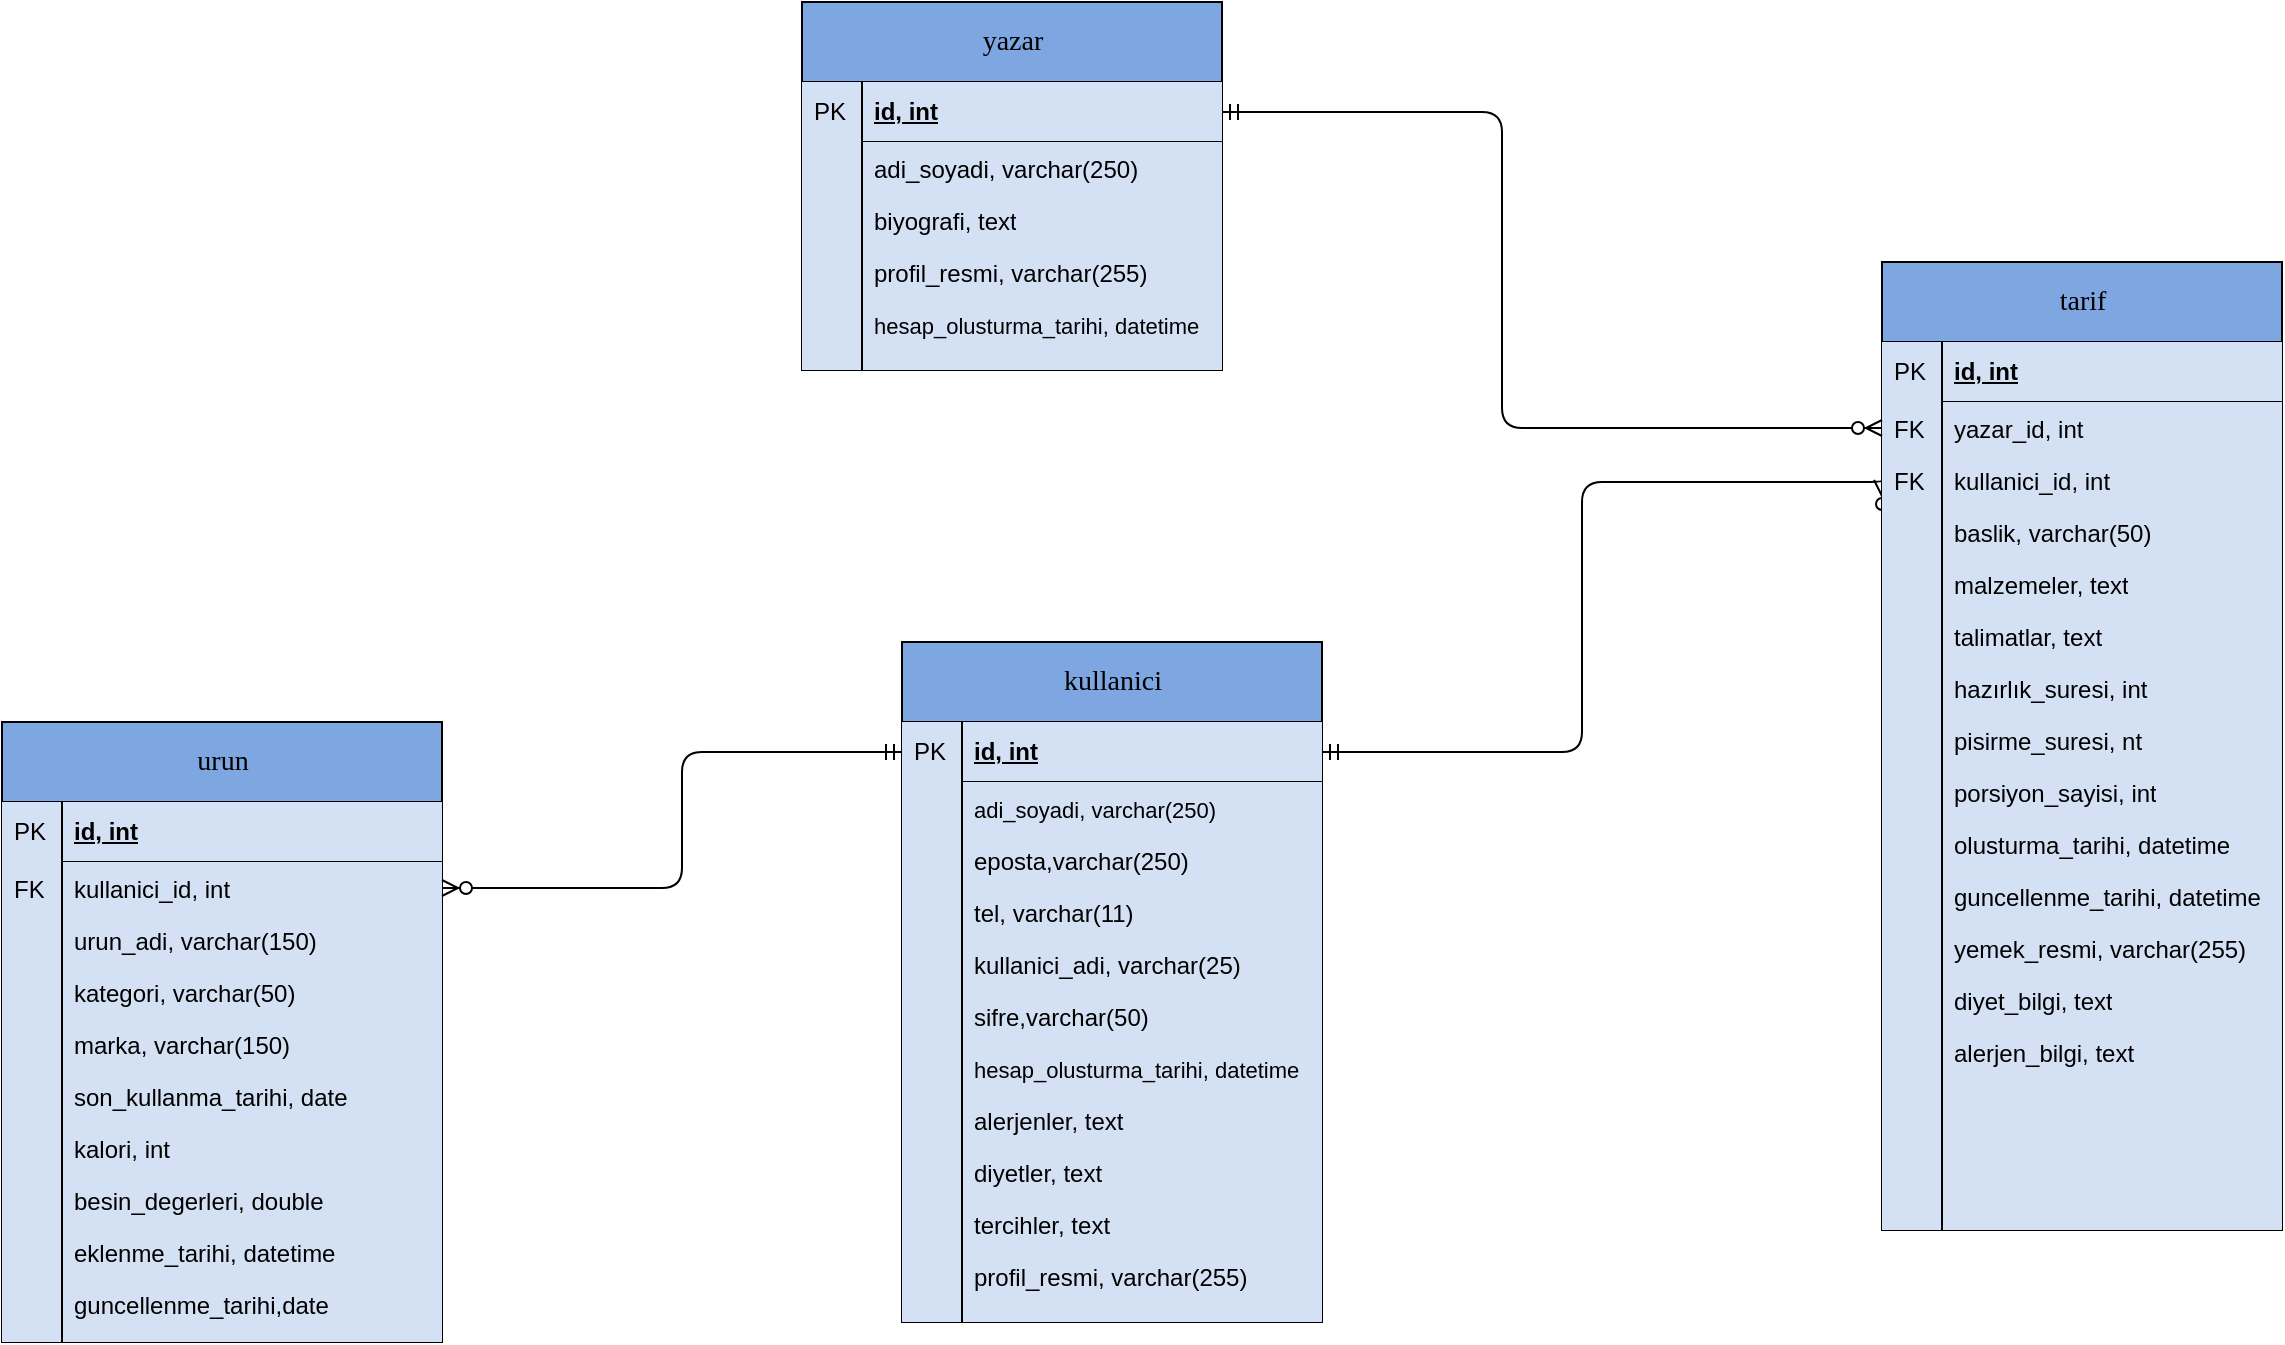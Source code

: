 <mxfile version="24.1.0" type="device">
  <diagram name="Page-1" id="e56a1550-8fbb-45ad-956c-1786394a9013">
    <mxGraphModel dx="1713" dy="1571" grid="1" gridSize="10" guides="1" tooltips="1" connect="1" arrows="1" fold="1" page="1" pageScale="1" pageWidth="1100" pageHeight="850" background="none" math="0" shadow="0">
      <root>
        <mxCell id="0" />
        <mxCell id="1" parent="0" />
        <mxCell id="2e49270ec7c68f3f-58" value="" style="edgeStyle=orthogonalEdgeStyle;html=1;endArrow=ERzeroToMany;startArrow=ERmandOne;labelBackgroundColor=none;fontFamily=Verdana;fontSize=14;entryX=0;entryY=0.5;entryDx=0;entryDy=0;exitX=1;exitY=0.5;exitDx=0;exitDy=0;fillColor=#D4E1F5;" parent="1" source="vMmtyB95VaC7h1viAyWy-76" target="vMmtyB95VaC7h1viAyWy-57" edge="1">
          <mxGeometry width="100" height="100" relative="1" as="geometry">
            <mxPoint x="330" y="286" as="sourcePoint" />
            <mxPoint x="610" y="150" as="targetPoint" />
            <Array as="points">
              <mxPoint x="410" y="275" />
              <mxPoint x="410" y="140" />
            </Array>
          </mxGeometry>
        </mxCell>
        <mxCell id="vMmtyB95VaC7h1viAyWy-29" value="urun" style="swimlane;html=1;fontStyle=0;childLayout=stackLayout;horizontal=1;startSize=40;fillColor=#7EA6E0;horizontalStack=0;resizeParent=1;resizeLast=0;collapsible=1;marginBottom=0;swimlaneFillColor=#ffffff;align=center;rounded=0;shadow=0;comic=0;labelBackgroundColor=none;strokeWidth=1;fontFamily=Verdana;fontSize=14" parent="1" vertex="1">
          <mxGeometry x="-380" y="260" width="220" height="310" as="geometry" />
        </mxCell>
        <mxCell id="vMmtyB95VaC7h1viAyWy-30" value="id, int" style="shape=partialRectangle;top=0;left=0;right=0;bottom=1;html=1;align=left;verticalAlign=middle;fillColor=#D4E1F5;spacingLeft=34;spacingRight=4;whiteSpace=wrap;overflow=hidden;rotatable=0;points=[[0,0.5],[1,0.5]];portConstraint=eastwest;dropTarget=0;fontStyle=5;" parent="vMmtyB95VaC7h1viAyWy-29" vertex="1">
          <mxGeometry y="40" width="220" height="30" as="geometry" />
        </mxCell>
        <mxCell id="vMmtyB95VaC7h1viAyWy-31" value="PK" style="shape=partialRectangle;top=0;left=0;bottom=0;html=1;fillColor=#D4E1F5;align=left;verticalAlign=middle;spacingLeft=4;spacingRight=4;whiteSpace=wrap;overflow=hidden;rotatable=0;points=[];portConstraint=eastwest;part=1;" parent="vMmtyB95VaC7h1viAyWy-30" vertex="1" connectable="0">
          <mxGeometry width="30" height="30" as="geometry" />
        </mxCell>
        <mxCell id="vMmtyB95VaC7h1viAyWy-32" value="kullanici_id, int" style="shape=partialRectangle;top=0;left=0;right=0;bottom=0;html=1;align=left;verticalAlign=top;fillColor=#D4E1F5;spacingLeft=34;spacingRight=4;whiteSpace=wrap;overflow=hidden;rotatable=0;points=[[0,0.5],[1,0.5]];portConstraint=eastwest;dropTarget=0;" parent="vMmtyB95VaC7h1viAyWy-29" vertex="1">
          <mxGeometry y="70" width="220" height="26" as="geometry" />
        </mxCell>
        <mxCell id="vMmtyB95VaC7h1viAyWy-33" value="FK" style="shape=partialRectangle;top=0;left=0;bottom=0;html=1;fillColor=#D4E1F5;align=left;verticalAlign=top;spacingLeft=4;spacingRight=4;whiteSpace=wrap;overflow=hidden;rotatable=0;points=[];portConstraint=eastwest;part=1;" parent="vMmtyB95VaC7h1viAyWy-32" vertex="1" connectable="0">
          <mxGeometry width="30" height="26" as="geometry" />
        </mxCell>
        <mxCell id="vMmtyB95VaC7h1viAyWy-34" value="urun_adi, varchar(150)" style="shape=partialRectangle;top=0;left=0;right=0;bottom=0;html=1;align=left;verticalAlign=top;fillColor=#D4E1F5;spacingLeft=34;spacingRight=4;whiteSpace=wrap;overflow=hidden;rotatable=0;points=[[0,0.5],[1,0.5]];portConstraint=eastwest;dropTarget=0;" parent="vMmtyB95VaC7h1viAyWy-29" vertex="1">
          <mxGeometry y="96" width="220" height="26" as="geometry" />
        </mxCell>
        <mxCell id="vMmtyB95VaC7h1viAyWy-35" value="" style="shape=partialRectangle;top=0;left=0;bottom=0;html=1;fillColor=#D4E1F5;align=left;verticalAlign=top;spacingLeft=4;spacingRight=4;whiteSpace=wrap;overflow=hidden;rotatable=0;points=[];portConstraint=eastwest;part=1;" parent="vMmtyB95VaC7h1viAyWy-34" vertex="1" connectable="0">
          <mxGeometry width="30" height="26" as="geometry" />
        </mxCell>
        <mxCell id="vMmtyB95VaC7h1viAyWy-36" value="kategori, varchar(50)" style="shape=partialRectangle;top=0;left=0;right=0;bottom=0;html=1;align=left;verticalAlign=top;fillColor=#D4E1F5;spacingLeft=34;spacingRight=4;whiteSpace=wrap;overflow=hidden;rotatable=0;points=[[0,0.5],[1,0.5]];portConstraint=eastwest;dropTarget=0;" parent="vMmtyB95VaC7h1viAyWy-29" vertex="1">
          <mxGeometry y="122" width="220" height="26" as="geometry" />
        </mxCell>
        <mxCell id="vMmtyB95VaC7h1viAyWy-37" value="" style="shape=partialRectangle;top=0;left=0;bottom=0;html=1;fillColor=#D4E1F5;align=left;verticalAlign=top;spacingLeft=4;spacingRight=4;whiteSpace=wrap;overflow=hidden;rotatable=0;points=[];portConstraint=eastwest;part=1;" parent="vMmtyB95VaC7h1viAyWy-36" vertex="1" connectable="0">
          <mxGeometry width="30" height="26" as="geometry" />
        </mxCell>
        <mxCell id="Bf_x3pgIbIzI3Hy1aLUP-1" value="marka, varchar(150)" style="shape=partialRectangle;top=0;left=0;right=0;bottom=0;html=1;align=left;verticalAlign=top;fillColor=#D4E1F5;spacingLeft=34;spacingRight=4;whiteSpace=wrap;overflow=hidden;rotatable=0;points=[[0,0.5],[1,0.5]];portConstraint=eastwest;dropTarget=0;" vertex="1" parent="vMmtyB95VaC7h1viAyWy-29">
          <mxGeometry y="148" width="220" height="26" as="geometry" />
        </mxCell>
        <mxCell id="Bf_x3pgIbIzI3Hy1aLUP-2" value="" style="shape=partialRectangle;top=0;left=0;bottom=0;html=1;fillColor=#D4E1F5;align=left;verticalAlign=top;spacingLeft=4;spacingRight=4;whiteSpace=wrap;overflow=hidden;rotatable=0;points=[];portConstraint=eastwest;part=1;" vertex="1" connectable="0" parent="Bf_x3pgIbIzI3Hy1aLUP-1">
          <mxGeometry width="30" height="26" as="geometry" />
        </mxCell>
        <mxCell id="vMmtyB95VaC7h1viAyWy-38" value="son_kullanma_tarihi, date" style="shape=partialRectangle;top=0;left=0;right=0;bottom=0;html=1;align=left;verticalAlign=top;fillColor=#D4E1F5;spacingLeft=34;spacingRight=4;whiteSpace=wrap;overflow=hidden;rotatable=0;points=[[0,0.5],[1,0.5]];portConstraint=eastwest;dropTarget=0;" parent="vMmtyB95VaC7h1viAyWy-29" vertex="1">
          <mxGeometry y="174" width="220" height="26" as="geometry" />
        </mxCell>
        <mxCell id="vMmtyB95VaC7h1viAyWy-39" value="" style="shape=partialRectangle;top=0;left=0;bottom=0;html=1;fillColor=#D4E1F5;align=left;verticalAlign=top;spacingLeft=4;spacingRight=4;whiteSpace=wrap;overflow=hidden;rotatable=0;points=[];portConstraint=eastwest;part=1;" parent="vMmtyB95VaC7h1viAyWy-38" vertex="1" connectable="0">
          <mxGeometry width="30" height="26" as="geometry" />
        </mxCell>
        <mxCell id="vMmtyB95VaC7h1viAyWy-42" value="kalori, int" style="shape=partialRectangle;top=0;left=0;right=0;bottom=0;html=1;align=left;verticalAlign=top;fillColor=#D4E1F5;spacingLeft=34;spacingRight=4;whiteSpace=wrap;overflow=hidden;rotatable=0;points=[[0,0.5],[1,0.5]];portConstraint=eastwest;dropTarget=0;" parent="vMmtyB95VaC7h1viAyWy-29" vertex="1">
          <mxGeometry y="200" width="220" height="26" as="geometry" />
        </mxCell>
        <mxCell id="vMmtyB95VaC7h1viAyWy-43" value="" style="shape=partialRectangle;top=0;left=0;bottom=0;html=1;fillColor=#D4E1F5;align=left;verticalAlign=top;spacingLeft=4;spacingRight=4;whiteSpace=wrap;overflow=hidden;rotatable=0;points=[];portConstraint=eastwest;part=1;" parent="vMmtyB95VaC7h1viAyWy-42" vertex="1" connectable="0">
          <mxGeometry width="30" height="26" as="geometry" />
        </mxCell>
        <mxCell id="Bf_x3pgIbIzI3Hy1aLUP-5" value="besin_degerleri, double" style="shape=partialRectangle;top=0;left=0;right=0;bottom=0;html=1;align=left;verticalAlign=top;fillColor=#D4E1F5;spacingLeft=34;spacingRight=4;whiteSpace=wrap;overflow=hidden;rotatable=0;points=[[0,0.5],[1,0.5]];portConstraint=eastwest;dropTarget=0;" vertex="1" parent="vMmtyB95VaC7h1viAyWy-29">
          <mxGeometry y="226" width="220" height="26" as="geometry" />
        </mxCell>
        <mxCell id="Bf_x3pgIbIzI3Hy1aLUP-6" value="" style="shape=partialRectangle;top=0;left=0;bottom=0;html=1;fillColor=#D4E1F5;align=left;verticalAlign=top;spacingLeft=4;spacingRight=4;whiteSpace=wrap;overflow=hidden;rotatable=0;points=[];portConstraint=eastwest;part=1;" vertex="1" connectable="0" parent="Bf_x3pgIbIzI3Hy1aLUP-5">
          <mxGeometry width="30" height="26" as="geometry" />
        </mxCell>
        <mxCell id="vMmtyB95VaC7h1viAyWy-40" value="eklenme_tarihi, datetime" style="shape=partialRectangle;top=0;left=0;right=0;bottom=0;html=1;align=left;verticalAlign=top;fillColor=#D4E1F5;spacingLeft=34;spacingRight=4;whiteSpace=wrap;overflow=hidden;rotatable=0;points=[[0,0.5],[1,0.5]];portConstraint=eastwest;dropTarget=0;" parent="vMmtyB95VaC7h1viAyWy-29" vertex="1">
          <mxGeometry y="252" width="220" height="26" as="geometry" />
        </mxCell>
        <mxCell id="vMmtyB95VaC7h1viAyWy-41" value="" style="shape=partialRectangle;top=0;left=0;bottom=0;html=1;fillColor=#D4E1F5;align=left;verticalAlign=top;spacingLeft=4;spacingRight=4;whiteSpace=wrap;overflow=hidden;rotatable=0;points=[];portConstraint=eastwest;part=1;" parent="vMmtyB95VaC7h1viAyWy-40" vertex="1" connectable="0">
          <mxGeometry width="30" height="26" as="geometry" />
        </mxCell>
        <mxCell id="Bf_x3pgIbIzI3Hy1aLUP-3" value="guncellenme_tarihi,date" style="shape=partialRectangle;top=0;left=0;right=0;bottom=0;html=1;align=left;verticalAlign=top;fillColor=#D4E1F5;spacingLeft=34;spacingRight=4;whiteSpace=wrap;overflow=hidden;rotatable=0;points=[[0,0.5],[1,0.5]];portConstraint=eastwest;dropTarget=0;" vertex="1" parent="vMmtyB95VaC7h1viAyWy-29">
          <mxGeometry y="278" width="220" height="26" as="geometry" />
        </mxCell>
        <mxCell id="Bf_x3pgIbIzI3Hy1aLUP-4" value="" style="shape=partialRectangle;top=0;left=0;bottom=0;html=1;fillColor=#D4E1F5;align=left;verticalAlign=top;spacingLeft=4;spacingRight=4;whiteSpace=wrap;overflow=hidden;rotatable=0;points=[];portConstraint=eastwest;part=1;" vertex="1" connectable="0" parent="Bf_x3pgIbIzI3Hy1aLUP-3">
          <mxGeometry width="30" height="26" as="geometry" />
        </mxCell>
        <mxCell id="vMmtyB95VaC7h1viAyWy-50" value="" style="shape=partialRectangle;top=0;left=0;right=0;bottom=0;html=1;align=left;verticalAlign=top;fillColor=#D4E1F5;spacingLeft=34;spacingRight=4;whiteSpace=wrap;overflow=hidden;rotatable=0;points=[[0,0.5],[1,0.5]];portConstraint=eastwest;dropTarget=0;" parent="vMmtyB95VaC7h1viAyWy-29" vertex="1">
          <mxGeometry y="304" width="220" height="6" as="geometry" />
        </mxCell>
        <mxCell id="vMmtyB95VaC7h1viAyWy-51" value="" style="shape=partialRectangle;top=0;left=0;bottom=0;html=1;fillColor=#D4E1F5;align=left;verticalAlign=top;spacingLeft=4;spacingRight=4;whiteSpace=wrap;overflow=hidden;rotatable=0;points=[];portConstraint=eastwest;part=1;" parent="vMmtyB95VaC7h1viAyWy-50" vertex="1" connectable="0">
          <mxGeometry width="30" height="6" as="geometry" />
        </mxCell>
        <mxCell id="vMmtyB95VaC7h1viAyWy-52" value="tarif" style="swimlane;html=1;fontStyle=0;childLayout=stackLayout;horizontal=1;startSize=40;fillColor=#7EA6E0;horizontalStack=0;resizeParent=1;resizeLast=0;collapsible=1;marginBottom=0;swimlaneFillColor=#ffffff;align=center;rounded=0;shadow=0;comic=0;labelBackgroundColor=none;strokeWidth=1;fontFamily=Verdana;fontSize=14" parent="1" vertex="1">
          <mxGeometry x="560" y="30" width="200" height="484" as="geometry" />
        </mxCell>
        <mxCell id="vMmtyB95VaC7h1viAyWy-53" value="id, int" style="shape=partialRectangle;top=0;left=0;right=0;bottom=1;html=1;align=left;verticalAlign=middle;fillColor=#D4E1F5;spacingLeft=34;spacingRight=4;whiteSpace=wrap;overflow=hidden;rotatable=0;points=[[0,0.5],[1,0.5]];portConstraint=eastwest;dropTarget=0;fontStyle=5;" parent="vMmtyB95VaC7h1viAyWy-52" vertex="1">
          <mxGeometry y="40" width="200" height="30" as="geometry" />
        </mxCell>
        <mxCell id="vMmtyB95VaC7h1viAyWy-54" value="PK" style="shape=partialRectangle;top=0;left=0;bottom=0;html=1;fillColor=#D4E1F5;align=left;verticalAlign=middle;spacingLeft=4;spacingRight=4;whiteSpace=wrap;overflow=hidden;rotatable=0;points=[];portConstraint=eastwest;part=1;" parent="vMmtyB95VaC7h1viAyWy-53" vertex="1" connectable="0">
          <mxGeometry width="30" height="30" as="geometry" />
        </mxCell>
        <mxCell id="vMmtyB95VaC7h1viAyWy-55" value="yazar_id, int" style="shape=partialRectangle;top=0;left=0;right=0;bottom=0;html=1;align=left;verticalAlign=top;fillColor=#D4E1F5;spacingLeft=34;spacingRight=4;whiteSpace=wrap;overflow=hidden;rotatable=0;points=[[0,0.5],[1,0.5]];portConstraint=eastwest;dropTarget=0;" parent="vMmtyB95VaC7h1viAyWy-52" vertex="1">
          <mxGeometry y="70" width="200" height="26" as="geometry" />
        </mxCell>
        <mxCell id="vMmtyB95VaC7h1viAyWy-56" value="FK" style="shape=partialRectangle;top=0;left=0;bottom=0;html=1;fillColor=#D4E1F5;align=left;verticalAlign=top;spacingLeft=4;spacingRight=4;whiteSpace=wrap;overflow=hidden;rotatable=0;points=[];portConstraint=eastwest;part=1;" parent="vMmtyB95VaC7h1viAyWy-55" vertex="1" connectable="0">
          <mxGeometry width="30" height="26" as="geometry" />
        </mxCell>
        <mxCell id="vMmtyB95VaC7h1viAyWy-57" value="kullanici_id, int" style="shape=partialRectangle;top=0;left=0;right=0;bottom=0;html=1;align=left;verticalAlign=top;fillColor=#D4E1F5;spacingLeft=34;spacingRight=4;whiteSpace=wrap;overflow=hidden;rotatable=0;points=[[0,0.5],[1,0.5]];portConstraint=eastwest;dropTarget=0;" parent="vMmtyB95VaC7h1viAyWy-52" vertex="1">
          <mxGeometry y="96" width="200" height="26" as="geometry" />
        </mxCell>
        <mxCell id="vMmtyB95VaC7h1viAyWy-58" value="FK" style="shape=partialRectangle;top=0;left=0;bottom=0;html=1;fillColor=#D4E1F5;align=left;verticalAlign=top;spacingLeft=4;spacingRight=4;whiteSpace=wrap;overflow=hidden;rotatable=0;points=[];portConstraint=eastwest;part=1;" parent="vMmtyB95VaC7h1viAyWy-57" vertex="1" connectable="0">
          <mxGeometry width="30" height="26" as="geometry" />
        </mxCell>
        <mxCell id="vMmtyB95VaC7h1viAyWy-59" value="baslik, varchar(50)" style="shape=partialRectangle;top=0;left=0;right=0;bottom=0;html=1;align=left;verticalAlign=top;fillColor=#D4E1F5;spacingLeft=34;spacingRight=4;whiteSpace=wrap;overflow=hidden;rotatable=0;points=[[0,0.5],[1,0.5]];portConstraint=eastwest;dropTarget=0;" parent="vMmtyB95VaC7h1viAyWy-52" vertex="1">
          <mxGeometry y="122" width="200" height="26" as="geometry" />
        </mxCell>
        <mxCell id="vMmtyB95VaC7h1viAyWy-60" value="" style="shape=partialRectangle;top=0;left=0;bottom=0;html=1;fillColor=#D4E1F5;align=left;verticalAlign=top;spacingLeft=4;spacingRight=4;whiteSpace=wrap;overflow=hidden;rotatable=0;points=[];portConstraint=eastwest;part=1;" parent="vMmtyB95VaC7h1viAyWy-59" vertex="1" connectable="0">
          <mxGeometry width="30" height="26" as="geometry" />
        </mxCell>
        <mxCell id="vMmtyB95VaC7h1viAyWy-61" value="malzemeler, text" style="shape=partialRectangle;top=0;left=0;right=0;bottom=0;html=1;align=left;verticalAlign=top;fillColor=#D4E1F5;spacingLeft=34;spacingRight=4;whiteSpace=wrap;overflow=hidden;rotatable=0;points=[[0,0.5],[1,0.5]];portConstraint=eastwest;dropTarget=0;" parent="vMmtyB95VaC7h1viAyWy-52" vertex="1">
          <mxGeometry y="148" width="200" height="26" as="geometry" />
        </mxCell>
        <mxCell id="vMmtyB95VaC7h1viAyWy-62" value="" style="shape=partialRectangle;top=0;left=0;bottom=0;html=1;fillColor=#D4E1F5;align=left;verticalAlign=top;spacingLeft=4;spacingRight=4;whiteSpace=wrap;overflow=hidden;rotatable=0;points=[];portConstraint=eastwest;part=1;" parent="vMmtyB95VaC7h1viAyWy-61" vertex="1" connectable="0">
          <mxGeometry width="30" height="26" as="geometry" />
        </mxCell>
        <mxCell id="vMmtyB95VaC7h1viAyWy-63" value="talimatlar, text" style="shape=partialRectangle;top=0;left=0;right=0;bottom=0;html=1;align=left;verticalAlign=top;fillColor=#D4E1F5;spacingLeft=34;spacingRight=4;whiteSpace=wrap;overflow=hidden;rotatable=0;points=[[0,0.5],[1,0.5]];portConstraint=eastwest;dropTarget=0;" parent="vMmtyB95VaC7h1viAyWy-52" vertex="1">
          <mxGeometry y="174" width="200" height="26" as="geometry" />
        </mxCell>
        <mxCell id="vMmtyB95VaC7h1viAyWy-64" value="" style="shape=partialRectangle;top=0;left=0;bottom=0;html=1;fillColor=#D4E1F5;align=left;verticalAlign=top;spacingLeft=4;spacingRight=4;whiteSpace=wrap;overflow=hidden;rotatable=0;points=[];portConstraint=eastwest;part=1;" parent="vMmtyB95VaC7h1viAyWy-63" vertex="1" connectable="0">
          <mxGeometry width="30" height="26" as="geometry" />
        </mxCell>
        <mxCell id="vMmtyB95VaC7h1viAyWy-65" value="hazırlık_suresi, int" style="shape=partialRectangle;top=0;left=0;right=0;bottom=0;html=1;align=left;verticalAlign=top;fillColor=#D4E1F5;spacingLeft=34;spacingRight=4;whiteSpace=wrap;overflow=hidden;rotatable=0;points=[[0,0.5],[1,0.5]];portConstraint=eastwest;dropTarget=0;" parent="vMmtyB95VaC7h1viAyWy-52" vertex="1">
          <mxGeometry y="200" width="200" height="26" as="geometry" />
        </mxCell>
        <mxCell id="vMmtyB95VaC7h1viAyWy-66" value="" style="shape=partialRectangle;top=0;left=0;bottom=0;html=1;fillColor=#D4E1F5;align=left;verticalAlign=top;spacingLeft=4;spacingRight=4;whiteSpace=wrap;overflow=hidden;rotatable=0;points=[];portConstraint=eastwest;part=1;" parent="vMmtyB95VaC7h1viAyWy-65" vertex="1" connectable="0">
          <mxGeometry width="30" height="26" as="geometry" />
        </mxCell>
        <mxCell id="vMmtyB95VaC7h1viAyWy-67" value="pisirme_suresi, nt" style="shape=partialRectangle;top=0;left=0;right=0;bottom=0;html=1;align=left;verticalAlign=top;fillColor=#D4E1F5;spacingLeft=34;spacingRight=4;whiteSpace=wrap;overflow=hidden;rotatable=0;points=[[0,0.5],[1,0.5]];portConstraint=eastwest;dropTarget=0;" parent="vMmtyB95VaC7h1viAyWy-52" vertex="1">
          <mxGeometry y="226" width="200" height="26" as="geometry" />
        </mxCell>
        <mxCell id="vMmtyB95VaC7h1viAyWy-68" value="" style="shape=partialRectangle;top=0;left=0;bottom=0;html=1;fillColor=#D4E1F5;align=left;verticalAlign=top;spacingLeft=4;spacingRight=4;whiteSpace=wrap;overflow=hidden;rotatable=0;points=[];portConstraint=eastwest;part=1;" parent="vMmtyB95VaC7h1viAyWy-67" vertex="1" connectable="0">
          <mxGeometry width="30" height="26" as="geometry" />
        </mxCell>
        <mxCell id="vMmtyB95VaC7h1viAyWy-69" value="porsiyon_sayisi, int" style="shape=partialRectangle;top=0;left=0;right=0;bottom=0;html=1;align=left;verticalAlign=top;fillColor=#D4E1F5;spacingLeft=34;spacingRight=4;whiteSpace=wrap;overflow=hidden;rotatable=0;points=[[0,0.5],[1,0.5]];portConstraint=eastwest;dropTarget=0;" parent="vMmtyB95VaC7h1viAyWy-52" vertex="1">
          <mxGeometry y="252" width="200" height="26" as="geometry" />
        </mxCell>
        <mxCell id="vMmtyB95VaC7h1viAyWy-70" value="" style="shape=partialRectangle;top=0;left=0;bottom=0;html=1;fillColor=#D4E1F5;align=left;verticalAlign=top;spacingLeft=4;spacingRight=4;whiteSpace=wrap;overflow=hidden;rotatable=0;points=[];portConstraint=eastwest;part=1;" parent="vMmtyB95VaC7h1viAyWy-69" vertex="1" connectable="0">
          <mxGeometry width="30" height="26" as="geometry" />
        </mxCell>
        <mxCell id="vMmtyB95VaC7h1viAyWy-71" value="olusturma_tarihi, datetime" style="shape=partialRectangle;top=0;left=0;right=0;bottom=0;html=1;align=left;verticalAlign=top;fillColor=#D4E1F5;spacingLeft=34;spacingRight=4;whiteSpace=wrap;overflow=hidden;rotatable=0;points=[[0,0.5],[1,0.5]];portConstraint=eastwest;dropTarget=0;" parent="vMmtyB95VaC7h1viAyWy-52" vertex="1">
          <mxGeometry y="278" width="200" height="26" as="geometry" />
        </mxCell>
        <mxCell id="vMmtyB95VaC7h1viAyWy-72" value="" style="shape=partialRectangle;top=0;left=0;bottom=0;html=1;fillColor=#D4E1F5;align=left;verticalAlign=top;spacingLeft=4;spacingRight=4;whiteSpace=wrap;overflow=hidden;rotatable=0;points=[];portConstraint=eastwest;part=1;" parent="vMmtyB95VaC7h1viAyWy-71" vertex="1" connectable="0">
          <mxGeometry width="30" height="26" as="geometry" />
        </mxCell>
        <mxCell id="vMmtyB95VaC7h1viAyWy-148" value="guncellenme_tarihi, datetime" style="shape=partialRectangle;top=0;left=0;right=0;bottom=0;html=1;align=left;verticalAlign=top;fillColor=#D4E1F5;spacingLeft=34;spacingRight=4;whiteSpace=wrap;overflow=hidden;rotatable=0;points=[[0,0.5],[1,0.5]];portConstraint=eastwest;dropTarget=0;" parent="vMmtyB95VaC7h1viAyWy-52" vertex="1">
          <mxGeometry y="304" width="200" height="26" as="geometry" />
        </mxCell>
        <mxCell id="vMmtyB95VaC7h1viAyWy-149" value="" style="shape=partialRectangle;top=0;left=0;bottom=0;html=1;fillColor=#D4E1F5;align=left;verticalAlign=top;spacingLeft=4;spacingRight=4;whiteSpace=wrap;overflow=hidden;rotatable=0;points=[];portConstraint=eastwest;part=1;" parent="vMmtyB95VaC7h1viAyWy-148" vertex="1" connectable="0">
          <mxGeometry width="30" height="26" as="geometry" />
        </mxCell>
        <mxCell id="vMmtyB95VaC7h1viAyWy-150" value="yemek_resmi, varchar(255)" style="shape=partialRectangle;top=0;left=0;right=0;bottom=0;html=1;align=left;verticalAlign=top;fillColor=#D4E1F5;spacingLeft=34;spacingRight=4;whiteSpace=wrap;overflow=hidden;rotatable=0;points=[[0,0.5],[1,0.5]];portConstraint=eastwest;dropTarget=0;" parent="vMmtyB95VaC7h1viAyWy-52" vertex="1">
          <mxGeometry y="330" width="200" height="26" as="geometry" />
        </mxCell>
        <mxCell id="vMmtyB95VaC7h1viAyWy-151" value="" style="shape=partialRectangle;top=0;left=0;bottom=0;html=1;fillColor=#D4E1F5;align=left;verticalAlign=top;spacingLeft=4;spacingRight=4;whiteSpace=wrap;overflow=hidden;rotatable=0;points=[];portConstraint=eastwest;part=1;" parent="vMmtyB95VaC7h1viAyWy-150" vertex="1" connectable="0">
          <mxGeometry width="30" height="26" as="geometry" />
        </mxCell>
        <mxCell id="vMmtyB95VaC7h1viAyWy-152" value="diyet_bilgi, text" style="shape=partialRectangle;top=0;left=0;right=0;bottom=0;html=1;align=left;verticalAlign=top;fillColor=#D4E1F5;spacingLeft=34;spacingRight=4;whiteSpace=wrap;overflow=hidden;rotatable=0;points=[[0,0.5],[1,0.5]];portConstraint=eastwest;dropTarget=0;" parent="vMmtyB95VaC7h1viAyWy-52" vertex="1">
          <mxGeometry y="356" width="200" height="26" as="geometry" />
        </mxCell>
        <mxCell id="vMmtyB95VaC7h1viAyWy-153" value="" style="shape=partialRectangle;top=0;left=0;bottom=0;html=1;fillColor=#D4E1F5;align=left;verticalAlign=top;spacingLeft=4;spacingRight=4;whiteSpace=wrap;overflow=hidden;rotatable=0;points=[];portConstraint=eastwest;part=1;" parent="vMmtyB95VaC7h1viAyWy-152" vertex="1" connectable="0">
          <mxGeometry width="30" height="26" as="geometry" />
        </mxCell>
        <mxCell id="vMmtyB95VaC7h1viAyWy-154" value="alerjen_bilgi, text" style="shape=partialRectangle;top=0;left=0;right=0;bottom=0;html=1;align=left;verticalAlign=top;fillColor=#D4E1F5;spacingLeft=34;spacingRight=4;whiteSpace=wrap;overflow=hidden;rotatable=0;points=[[0,0.5],[1,0.5]];portConstraint=eastwest;dropTarget=0;" parent="vMmtyB95VaC7h1viAyWy-52" vertex="1">
          <mxGeometry y="382" width="200" height="26" as="geometry" />
        </mxCell>
        <mxCell id="vMmtyB95VaC7h1viAyWy-155" value="" style="shape=partialRectangle;top=0;left=0;bottom=0;html=1;fillColor=#D4E1F5;align=left;verticalAlign=top;spacingLeft=4;spacingRight=4;whiteSpace=wrap;overflow=hidden;rotatable=0;points=[];portConstraint=eastwest;part=1;" parent="vMmtyB95VaC7h1viAyWy-154" vertex="1" connectable="0">
          <mxGeometry width="30" height="26" as="geometry" />
        </mxCell>
        <mxCell id="vMmtyB95VaC7h1viAyWy-73" value="" style="shape=partialRectangle;top=0;left=0;right=0;bottom=0;html=1;align=left;verticalAlign=top;fillColor=#D4E1F5;spacingLeft=34;spacingRight=4;whiteSpace=wrap;overflow=hidden;rotatable=0;points=[[0,0.5],[1,0.5]];portConstraint=eastwest;dropTarget=0;" parent="vMmtyB95VaC7h1viAyWy-52" vertex="1">
          <mxGeometry y="408" width="200" height="76" as="geometry" />
        </mxCell>
        <mxCell id="vMmtyB95VaC7h1viAyWy-74" value="" style="shape=partialRectangle;top=0;left=0;bottom=0;html=1;fillColor=#D4E1F5;align=left;verticalAlign=top;spacingLeft=4;spacingRight=4;whiteSpace=wrap;overflow=hidden;rotatable=0;points=[];portConstraint=eastwest;part=1;" parent="vMmtyB95VaC7h1viAyWy-73" vertex="1" connectable="0">
          <mxGeometry width="30" height="76" as="geometry" />
        </mxCell>
        <mxCell id="vMmtyB95VaC7h1viAyWy-75" value="kullanici" style="swimlane;html=1;fontStyle=0;childLayout=stackLayout;horizontal=1;startSize=40;fillColor=#7EA6E0;horizontalStack=0;resizeParent=1;resizeLast=0;collapsible=1;marginBottom=0;swimlaneFillColor=#ffffff;align=center;rounded=0;shadow=0;comic=0;labelBackgroundColor=none;strokeWidth=1;fontFamily=Verdana;fontSize=14" parent="1" vertex="1">
          <mxGeometry x="70" y="220" width="210" height="340" as="geometry" />
        </mxCell>
        <mxCell id="vMmtyB95VaC7h1viAyWy-76" value="id, int" style="shape=partialRectangle;top=0;left=0;right=0;bottom=1;html=1;align=left;verticalAlign=middle;fillColor=#D4E1F5;spacingLeft=34;spacingRight=4;whiteSpace=wrap;overflow=hidden;rotatable=0;points=[[0,0.5],[1,0.5]];portConstraint=eastwest;dropTarget=0;fontStyle=5;" parent="vMmtyB95VaC7h1viAyWy-75" vertex="1">
          <mxGeometry y="40" width="210" height="30" as="geometry" />
        </mxCell>
        <mxCell id="vMmtyB95VaC7h1viAyWy-77" value="PK" style="shape=partialRectangle;top=0;left=0;bottom=0;html=1;fillColor=#D4E1F5;align=left;verticalAlign=middle;spacingLeft=4;spacingRight=4;whiteSpace=wrap;overflow=hidden;rotatable=0;points=[];portConstraint=eastwest;part=1;" parent="vMmtyB95VaC7h1viAyWy-76" vertex="1" connectable="0">
          <mxGeometry width="30" height="30" as="geometry" />
        </mxCell>
        <mxCell id="vMmtyB95VaC7h1viAyWy-78" value="&lt;div&gt;&lt;font style=&quot;font-size: 11px;&quot;&gt;adi_soyadi, varchar(250)&lt;/font&gt;&lt;/div&gt;" style="shape=partialRectangle;top=0;left=0;right=0;bottom=0;html=1;align=left;verticalAlign=top;fillColor=#D4E1F5;spacingLeft=34;spacingRight=4;whiteSpace=wrap;overflow=hidden;rotatable=0;points=[[0,0.5],[1,0.5]];portConstraint=eastwest;dropTarget=0;" parent="vMmtyB95VaC7h1viAyWy-75" vertex="1">
          <mxGeometry y="70" width="210" height="26" as="geometry" />
        </mxCell>
        <mxCell id="vMmtyB95VaC7h1viAyWy-79" value="" style="shape=partialRectangle;top=0;left=0;bottom=0;html=1;fillColor=#D4E1F5;align=left;verticalAlign=top;spacingLeft=4;spacingRight=4;whiteSpace=wrap;overflow=hidden;rotatable=0;points=[];portConstraint=eastwest;part=1;" parent="vMmtyB95VaC7h1viAyWy-78" vertex="1" connectable="0">
          <mxGeometry width="30" height="26" as="geometry" />
        </mxCell>
        <mxCell id="vMmtyB95VaC7h1viAyWy-80" value="eposta,varchar(250)" style="shape=partialRectangle;top=0;left=0;right=0;bottom=0;html=1;align=left;verticalAlign=top;fillColor=#D4E1F5;spacingLeft=34;spacingRight=4;whiteSpace=wrap;overflow=hidden;rotatable=0;points=[[0,0.5],[1,0.5]];portConstraint=eastwest;dropTarget=0;" parent="vMmtyB95VaC7h1viAyWy-75" vertex="1">
          <mxGeometry y="96" width="210" height="26" as="geometry" />
        </mxCell>
        <mxCell id="vMmtyB95VaC7h1viAyWy-81" value="" style="shape=partialRectangle;top=0;left=0;bottom=0;html=1;fillColor=#D4E1F5;align=left;verticalAlign=top;spacingLeft=4;spacingRight=4;whiteSpace=wrap;overflow=hidden;rotatable=0;points=[];portConstraint=eastwest;part=1;" parent="vMmtyB95VaC7h1viAyWy-80" vertex="1" connectable="0">
          <mxGeometry width="30" height="26" as="geometry" />
        </mxCell>
        <mxCell id="vMmtyB95VaC7h1viAyWy-82" value="tel, varchar(11)" style="shape=partialRectangle;top=0;left=0;right=0;bottom=0;html=1;align=left;verticalAlign=top;fillColor=#D4E1F5;spacingLeft=34;spacingRight=4;whiteSpace=wrap;overflow=hidden;rotatable=0;points=[[0,0.5],[1,0.5]];portConstraint=eastwest;dropTarget=0;" parent="vMmtyB95VaC7h1viAyWy-75" vertex="1">
          <mxGeometry y="122" width="210" height="26" as="geometry" />
        </mxCell>
        <mxCell id="vMmtyB95VaC7h1viAyWy-83" value="" style="shape=partialRectangle;top=0;left=0;bottom=0;html=1;fillColor=#D4E1F5;align=left;verticalAlign=top;spacingLeft=4;spacingRight=4;whiteSpace=wrap;overflow=hidden;rotatable=0;points=[];portConstraint=eastwest;part=1;" parent="vMmtyB95VaC7h1viAyWy-82" vertex="1" connectable="0">
          <mxGeometry width="30" height="26" as="geometry" />
        </mxCell>
        <mxCell id="vMmtyB95VaC7h1viAyWy-84" value="kullanici_adi, varchar(25)" style="shape=partialRectangle;top=0;left=0;right=0;bottom=0;html=1;align=left;verticalAlign=top;fillColor=#D4E1F5;spacingLeft=34;spacingRight=4;whiteSpace=wrap;overflow=hidden;rotatable=0;points=[[0,0.5],[1,0.5]];portConstraint=eastwest;dropTarget=0;" parent="vMmtyB95VaC7h1viAyWy-75" vertex="1">
          <mxGeometry y="148" width="210" height="26" as="geometry" />
        </mxCell>
        <mxCell id="vMmtyB95VaC7h1viAyWy-85" value="" style="shape=partialRectangle;top=0;left=0;bottom=0;html=1;fillColor=#D4E1F5;align=left;verticalAlign=top;spacingLeft=4;spacingRight=4;whiteSpace=wrap;overflow=hidden;rotatable=0;points=[];portConstraint=eastwest;part=1;" parent="vMmtyB95VaC7h1viAyWy-84" vertex="1" connectable="0">
          <mxGeometry width="30" height="26" as="geometry" />
        </mxCell>
        <mxCell id="vMmtyB95VaC7h1viAyWy-86" value="sifre,varchar(50)" style="shape=partialRectangle;top=0;left=0;right=0;bottom=0;html=1;align=left;verticalAlign=top;fillColor=#D4E1F5;spacingLeft=34;spacingRight=4;whiteSpace=wrap;overflow=hidden;rotatable=0;points=[[0,0.5],[1,0.5]];portConstraint=eastwest;dropTarget=0;" parent="vMmtyB95VaC7h1viAyWy-75" vertex="1">
          <mxGeometry y="174" width="210" height="26" as="geometry" />
        </mxCell>
        <mxCell id="vMmtyB95VaC7h1viAyWy-87" value="" style="shape=partialRectangle;top=0;left=0;bottom=0;html=1;fillColor=#D4E1F5;align=left;verticalAlign=top;spacingLeft=4;spacingRight=4;whiteSpace=wrap;overflow=hidden;rotatable=0;points=[];portConstraint=eastwest;part=1;" parent="vMmtyB95VaC7h1viAyWy-86" vertex="1" connectable="0">
          <mxGeometry width="30" height="26" as="geometry" />
        </mxCell>
        <mxCell id="vMmtyB95VaC7h1viAyWy-88" value="&lt;font style=&quot;font-size: 11px;&quot;&gt;hesap_olusturma_tarihi, datetime&lt;/font&gt;" style="shape=partialRectangle;top=0;left=0;right=0;bottom=0;html=1;align=left;verticalAlign=top;fillColor=#D4E1F5;spacingLeft=34;spacingRight=4;whiteSpace=wrap;overflow=hidden;rotatable=0;points=[[0,0.5],[1,0.5]];portConstraint=eastwest;dropTarget=0;" parent="vMmtyB95VaC7h1viAyWy-75" vertex="1">
          <mxGeometry y="200" width="210" height="26" as="geometry" />
        </mxCell>
        <mxCell id="vMmtyB95VaC7h1viAyWy-89" value="" style="shape=partialRectangle;top=0;left=0;bottom=0;html=1;fillColor=#D4E1F5;align=left;verticalAlign=top;spacingLeft=4;spacingRight=4;whiteSpace=wrap;overflow=hidden;rotatable=0;points=[];portConstraint=eastwest;part=1;" parent="vMmtyB95VaC7h1viAyWy-88" vertex="1" connectable="0">
          <mxGeometry width="30" height="26" as="geometry" />
        </mxCell>
        <mxCell id="vMmtyB95VaC7h1viAyWy-90" value="alerjenler, text" style="shape=partialRectangle;top=0;left=0;right=0;bottom=0;html=1;align=left;verticalAlign=top;fillColor=#D4E1F5;spacingLeft=34;spacingRight=4;whiteSpace=wrap;overflow=hidden;rotatable=0;points=[[0,0.5],[1,0.5]];portConstraint=eastwest;dropTarget=0;" parent="vMmtyB95VaC7h1viAyWy-75" vertex="1">
          <mxGeometry y="226" width="210" height="26" as="geometry" />
        </mxCell>
        <mxCell id="vMmtyB95VaC7h1viAyWy-91" value="" style="shape=partialRectangle;top=0;left=0;bottom=0;html=1;fillColor=#D4E1F5;align=left;verticalAlign=top;spacingLeft=4;spacingRight=4;whiteSpace=wrap;overflow=hidden;rotatable=0;points=[];portConstraint=eastwest;part=1;" parent="vMmtyB95VaC7h1viAyWy-90" vertex="1" connectable="0">
          <mxGeometry width="30" height="26" as="geometry" />
        </mxCell>
        <mxCell id="vMmtyB95VaC7h1viAyWy-92" value="diyetler, text" style="shape=partialRectangle;top=0;left=0;right=0;bottom=0;html=1;align=left;verticalAlign=top;fillColor=#D4E1F5;spacingLeft=34;spacingRight=4;whiteSpace=wrap;overflow=hidden;rotatable=0;points=[[0,0.5],[1,0.5]];portConstraint=eastwest;dropTarget=0;" parent="vMmtyB95VaC7h1viAyWy-75" vertex="1">
          <mxGeometry y="252" width="210" height="26" as="geometry" />
        </mxCell>
        <mxCell id="vMmtyB95VaC7h1viAyWy-93" value="" style="shape=partialRectangle;top=0;left=0;bottom=0;html=1;fillColor=#D4E1F5;align=left;verticalAlign=top;spacingLeft=4;spacingRight=4;whiteSpace=wrap;overflow=hidden;rotatable=0;points=[];portConstraint=eastwest;part=1;" parent="vMmtyB95VaC7h1viAyWy-92" vertex="1" connectable="0">
          <mxGeometry width="30" height="26" as="geometry" />
        </mxCell>
        <mxCell id="vMmtyB95VaC7h1viAyWy-94" value="tercihler, text" style="shape=partialRectangle;top=0;left=0;right=0;bottom=0;html=1;align=left;verticalAlign=top;fillColor=#D4E1F5;spacingLeft=34;spacingRight=4;whiteSpace=wrap;overflow=hidden;rotatable=0;points=[[0,0.5],[1,0.5]];portConstraint=eastwest;dropTarget=0;" parent="vMmtyB95VaC7h1viAyWy-75" vertex="1">
          <mxGeometry y="278" width="210" height="26" as="geometry" />
        </mxCell>
        <mxCell id="vMmtyB95VaC7h1viAyWy-95" value="" style="shape=partialRectangle;top=0;left=0;bottom=0;html=1;fillColor=#D4E1F5;align=left;verticalAlign=top;spacingLeft=4;spacingRight=4;whiteSpace=wrap;overflow=hidden;rotatable=0;points=[];portConstraint=eastwest;part=1;" parent="vMmtyB95VaC7h1viAyWy-94" vertex="1" connectable="0">
          <mxGeometry width="30" height="26" as="geometry" />
        </mxCell>
        <mxCell id="vMmtyB95VaC7h1viAyWy-121" value="profil_resmi, varchar(255)" style="shape=partialRectangle;top=0;left=0;right=0;bottom=0;html=1;align=left;verticalAlign=top;fillColor=#D4E1F5;spacingLeft=34;spacingRight=4;whiteSpace=wrap;overflow=hidden;rotatable=0;points=[[0,0.5],[1,0.5]];portConstraint=eastwest;dropTarget=0;" parent="vMmtyB95VaC7h1viAyWy-75" vertex="1">
          <mxGeometry y="304" width="210" height="26" as="geometry" />
        </mxCell>
        <mxCell id="vMmtyB95VaC7h1viAyWy-122" value="" style="shape=partialRectangle;top=0;left=0;bottom=0;html=1;fillColor=#D4E1F5;align=left;verticalAlign=top;spacingLeft=4;spacingRight=4;whiteSpace=wrap;overflow=hidden;rotatable=0;points=[];portConstraint=eastwest;part=1;" parent="vMmtyB95VaC7h1viAyWy-121" vertex="1" connectable="0">
          <mxGeometry width="30" height="26" as="geometry" />
        </mxCell>
        <mxCell id="vMmtyB95VaC7h1viAyWy-96" value="" style="shape=partialRectangle;top=0;left=0;right=0;bottom=0;html=1;align=left;verticalAlign=top;fillColor=#D4E1F5;spacingLeft=34;spacingRight=4;whiteSpace=wrap;overflow=hidden;rotatable=0;points=[[0,0.5],[1,0.5]];portConstraint=eastwest;dropTarget=0;" parent="vMmtyB95VaC7h1viAyWy-75" vertex="1">
          <mxGeometry y="330" width="210" height="10" as="geometry" />
        </mxCell>
        <mxCell id="vMmtyB95VaC7h1viAyWy-97" value="" style="shape=partialRectangle;top=0;left=0;bottom=0;html=1;fillColor=#D4E1F5;align=left;verticalAlign=top;spacingLeft=4;spacingRight=4;whiteSpace=wrap;overflow=hidden;rotatable=0;points=[];portConstraint=eastwest;part=1;" parent="vMmtyB95VaC7h1viAyWy-96" vertex="1" connectable="0">
          <mxGeometry width="30" height="10" as="geometry" />
        </mxCell>
        <mxCell id="vMmtyB95VaC7h1viAyWy-123" value="yazar" style="swimlane;html=1;fontStyle=0;childLayout=stackLayout;horizontal=1;startSize=40;fillColor=#7EA6E0;horizontalStack=0;resizeParent=1;resizeLast=0;collapsible=1;marginBottom=0;swimlaneFillColor=#ffffff;align=center;rounded=0;shadow=0;comic=0;labelBackgroundColor=none;strokeWidth=1;fontFamily=Verdana;fontSize=14" parent="1" vertex="1">
          <mxGeometry x="20" y="-100" width="210" height="184" as="geometry" />
        </mxCell>
        <mxCell id="vMmtyB95VaC7h1viAyWy-124" value="id, int" style="shape=partialRectangle;top=0;left=0;right=0;bottom=1;html=1;align=left;verticalAlign=middle;fillColor=#D4E1F5;spacingLeft=34;spacingRight=4;whiteSpace=wrap;overflow=hidden;rotatable=0;points=[[0,0.5],[1,0.5]];portConstraint=eastwest;dropTarget=0;fontStyle=5;" parent="vMmtyB95VaC7h1viAyWy-123" vertex="1">
          <mxGeometry y="40" width="210" height="30" as="geometry" />
        </mxCell>
        <mxCell id="vMmtyB95VaC7h1viAyWy-125" value="PK" style="shape=partialRectangle;top=0;left=0;bottom=0;html=1;fillColor=#D4E1F5;align=left;verticalAlign=middle;spacingLeft=4;spacingRight=4;whiteSpace=wrap;overflow=hidden;rotatable=0;points=[];portConstraint=eastwest;part=1;" parent="vMmtyB95VaC7h1viAyWy-124" vertex="1" connectable="0">
          <mxGeometry width="30" height="30" as="geometry" />
        </mxCell>
        <mxCell id="vMmtyB95VaC7h1viAyWy-126" value="&lt;div&gt;adi_soyadi,&amp;nbsp;&lt;span style=&quot;background-color: initial;&quot;&gt;varchar(250)&lt;/span&gt;&lt;/div&gt;" style="shape=partialRectangle;top=0;left=0;right=0;bottom=0;html=1;align=left;verticalAlign=top;fillColor=#D4E1F5;spacingLeft=34;spacingRight=4;whiteSpace=wrap;overflow=hidden;rotatable=0;points=[[0,0.5],[1,0.5]];portConstraint=eastwest;dropTarget=0;" parent="vMmtyB95VaC7h1viAyWy-123" vertex="1">
          <mxGeometry y="70" width="210" height="26" as="geometry" />
        </mxCell>
        <mxCell id="vMmtyB95VaC7h1viAyWy-127" value="" style="shape=partialRectangle;top=0;left=0;bottom=0;html=1;fillColor=#D4E1F5;align=left;verticalAlign=top;spacingLeft=4;spacingRight=4;whiteSpace=wrap;overflow=hidden;rotatable=0;points=[];portConstraint=eastwest;part=1;" parent="vMmtyB95VaC7h1viAyWy-126" vertex="1" connectable="0">
          <mxGeometry width="30" height="26" as="geometry" />
        </mxCell>
        <mxCell id="vMmtyB95VaC7h1viAyWy-128" value="biyografi, text" style="shape=partialRectangle;top=0;left=0;right=0;bottom=0;html=1;align=left;verticalAlign=top;fillColor=#D4E1F5;spacingLeft=34;spacingRight=4;whiteSpace=wrap;overflow=hidden;rotatable=0;points=[[0,0.5],[1,0.5]];portConstraint=eastwest;dropTarget=0;" parent="vMmtyB95VaC7h1viAyWy-123" vertex="1">
          <mxGeometry y="96" width="210" height="26" as="geometry" />
        </mxCell>
        <mxCell id="vMmtyB95VaC7h1viAyWy-129" value="" style="shape=partialRectangle;top=0;left=0;bottom=0;html=1;fillColor=#D4E1F5;align=left;verticalAlign=top;spacingLeft=4;spacingRight=4;whiteSpace=wrap;overflow=hidden;rotatable=0;points=[];portConstraint=eastwest;part=1;" parent="vMmtyB95VaC7h1viAyWy-128" vertex="1" connectable="0">
          <mxGeometry width="30" height="26" as="geometry" />
        </mxCell>
        <mxCell id="vMmtyB95VaC7h1viAyWy-130" value="profil_resmi, varchar(255)" style="shape=partialRectangle;top=0;left=0;right=0;bottom=0;html=1;align=left;verticalAlign=top;fillColor=#D4E1F5;spacingLeft=34;spacingRight=4;whiteSpace=wrap;overflow=hidden;rotatable=0;points=[[0,0.5],[1,0.5]];portConstraint=eastwest;dropTarget=0;" parent="vMmtyB95VaC7h1viAyWy-123" vertex="1">
          <mxGeometry y="122" width="210" height="26" as="geometry" />
        </mxCell>
        <mxCell id="vMmtyB95VaC7h1viAyWy-131" value="" style="shape=partialRectangle;top=0;left=0;bottom=0;html=1;fillColor=#D4E1F5;align=left;verticalAlign=top;spacingLeft=4;spacingRight=4;whiteSpace=wrap;overflow=hidden;rotatable=0;points=[];portConstraint=eastwest;part=1;" parent="vMmtyB95VaC7h1viAyWy-130" vertex="1" connectable="0">
          <mxGeometry width="30" height="26" as="geometry" />
        </mxCell>
        <mxCell id="vMmtyB95VaC7h1viAyWy-132" value="&lt;font style=&quot;font-size: 11px;&quot;&gt;hesap_olusturma_tarihi, datetime&lt;/font&gt;" style="shape=partialRectangle;top=0;left=0;right=0;bottom=0;html=1;align=left;verticalAlign=top;fillColor=#D4E1F5;spacingLeft=34;spacingRight=4;whiteSpace=wrap;overflow=hidden;rotatable=0;points=[[0,0.5],[1,0.5]];portConstraint=eastwest;dropTarget=0;" parent="vMmtyB95VaC7h1viAyWy-123" vertex="1">
          <mxGeometry y="148" width="210" height="26" as="geometry" />
        </mxCell>
        <mxCell id="vMmtyB95VaC7h1viAyWy-133" value="" style="shape=partialRectangle;top=0;left=0;bottom=0;html=1;fillColor=#D4E1F5;align=left;verticalAlign=top;spacingLeft=4;spacingRight=4;whiteSpace=wrap;overflow=hidden;rotatable=0;points=[];portConstraint=eastwest;part=1;" parent="vMmtyB95VaC7h1viAyWy-132" vertex="1" connectable="0">
          <mxGeometry width="30" height="26" as="geometry" />
        </mxCell>
        <mxCell id="vMmtyB95VaC7h1viAyWy-146" value="" style="shape=partialRectangle;top=0;left=0;right=0;bottom=0;html=1;align=left;verticalAlign=top;fillColor=#D4E1F5;spacingLeft=34;spacingRight=4;whiteSpace=wrap;overflow=hidden;rotatable=0;points=[[0,0.5],[1,0.5]];portConstraint=eastwest;dropTarget=0;" parent="vMmtyB95VaC7h1viAyWy-123" vertex="1">
          <mxGeometry y="174" width="210" height="10" as="geometry" />
        </mxCell>
        <mxCell id="vMmtyB95VaC7h1viAyWy-147" value="" style="shape=partialRectangle;top=0;left=0;bottom=0;html=1;fillColor=#D4E1F5;align=left;verticalAlign=top;spacingLeft=4;spacingRight=4;whiteSpace=wrap;overflow=hidden;rotatable=0;points=[];portConstraint=eastwest;part=1;" parent="vMmtyB95VaC7h1viAyWy-146" vertex="1" connectable="0">
          <mxGeometry width="30" height="10" as="geometry" />
        </mxCell>
        <mxCell id="vMmtyB95VaC7h1viAyWy-159" value="" style="edgeStyle=orthogonalEdgeStyle;html=1;endArrow=ERzeroToMany;startArrow=ERmandOne;labelBackgroundColor=none;fontFamily=Verdana;fontSize=14;entryX=0;entryY=0.5;entryDx=0;entryDy=0;exitX=1;exitY=0.5;exitDx=0;exitDy=0;fillColor=#D4E1F5;" parent="1" source="vMmtyB95VaC7h1viAyWy-124" target="vMmtyB95VaC7h1viAyWy-55" edge="1">
          <mxGeometry width="100" height="100" relative="1" as="geometry">
            <mxPoint x="230" y="580" as="sourcePoint" />
            <mxPoint x="400" y="120" as="targetPoint" />
            <Array as="points">
              <mxPoint x="370" y="-45" />
              <mxPoint x="370" y="113" />
            </Array>
          </mxGeometry>
        </mxCell>
        <mxCell id="vMmtyB95VaC7h1viAyWy-162" value="" style="edgeStyle=orthogonalEdgeStyle;html=1;endArrow=ERzeroToMany;startArrow=ERmandOne;labelBackgroundColor=none;fontFamily=Verdana;fontSize=14;exitX=0;exitY=0.5;exitDx=0;exitDy=0;entryX=1;entryY=0.5;entryDx=0;entryDy=0;fillColor=#D4E1F5;" parent="1" source="vMmtyB95VaC7h1viAyWy-76" target="vMmtyB95VaC7h1viAyWy-32" edge="1">
          <mxGeometry width="100" height="100" relative="1" as="geometry">
            <mxPoint x="10" y="180" as="sourcePoint" />
            <mxPoint x="-190" y="360" as="targetPoint" />
            <Array as="points">
              <mxPoint x="-40" y="275" />
              <mxPoint x="-40" y="343" />
            </Array>
          </mxGeometry>
        </mxCell>
      </root>
    </mxGraphModel>
  </diagram>
</mxfile>
